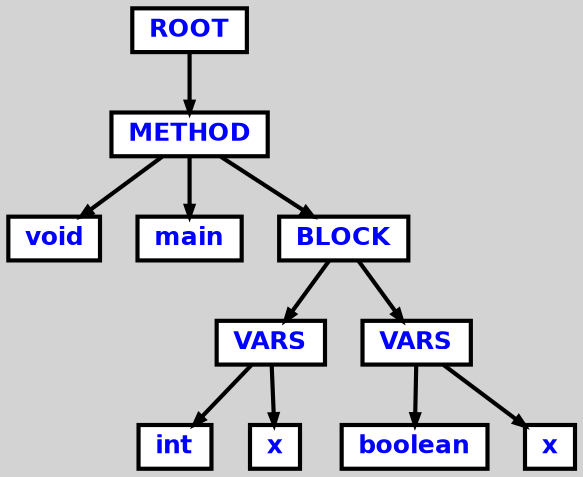 digraph {

	ordering=out;
	ranksep=.4;
	bgcolor="lightgrey"; node [shape=box, fixedsize=false, fontsize=12, fontname="Helvetica-bold", fontcolor="blue"
		width=.25, height=.25, color="black", fillcolor="white", style="filled, solid, bold"];
	edge [arrowsize=.5, color="black", style="bold"]

  n0 [label="ROOT"];
  n1 [label="METHOD"];
  n1 [label="METHOD"];
  n2 [label="void"];
  n3 [label="main"];
  n4 [label="BLOCK"];
  n4 [label="BLOCK"];
  n5 [label="VARS"];
  n5 [label="VARS"];
  n6 [label="int"];
  n7 [label="x"];
  n8 [label="VARS"];
  n8 [label="VARS"];
  n9 [label="boolean"];
  n10 [label="x"];

  n0 -> n1 // "ROOT" -> "METHOD"
  n1 -> n2 // "METHOD" -> "void"
  n1 -> n3 // "METHOD" -> "main"
  n1 -> n4 // "METHOD" -> "BLOCK"
  n4 -> n5 // "BLOCK" -> "VARS"
  n5 -> n6 // "VARS" -> "int"
  n5 -> n7 // "VARS" -> "x"
  n4 -> n8 // "BLOCK" -> "VARS"
  n8 -> n9 // "VARS" -> "boolean"
  n8 -> n10 // "VARS" -> "x"

}

